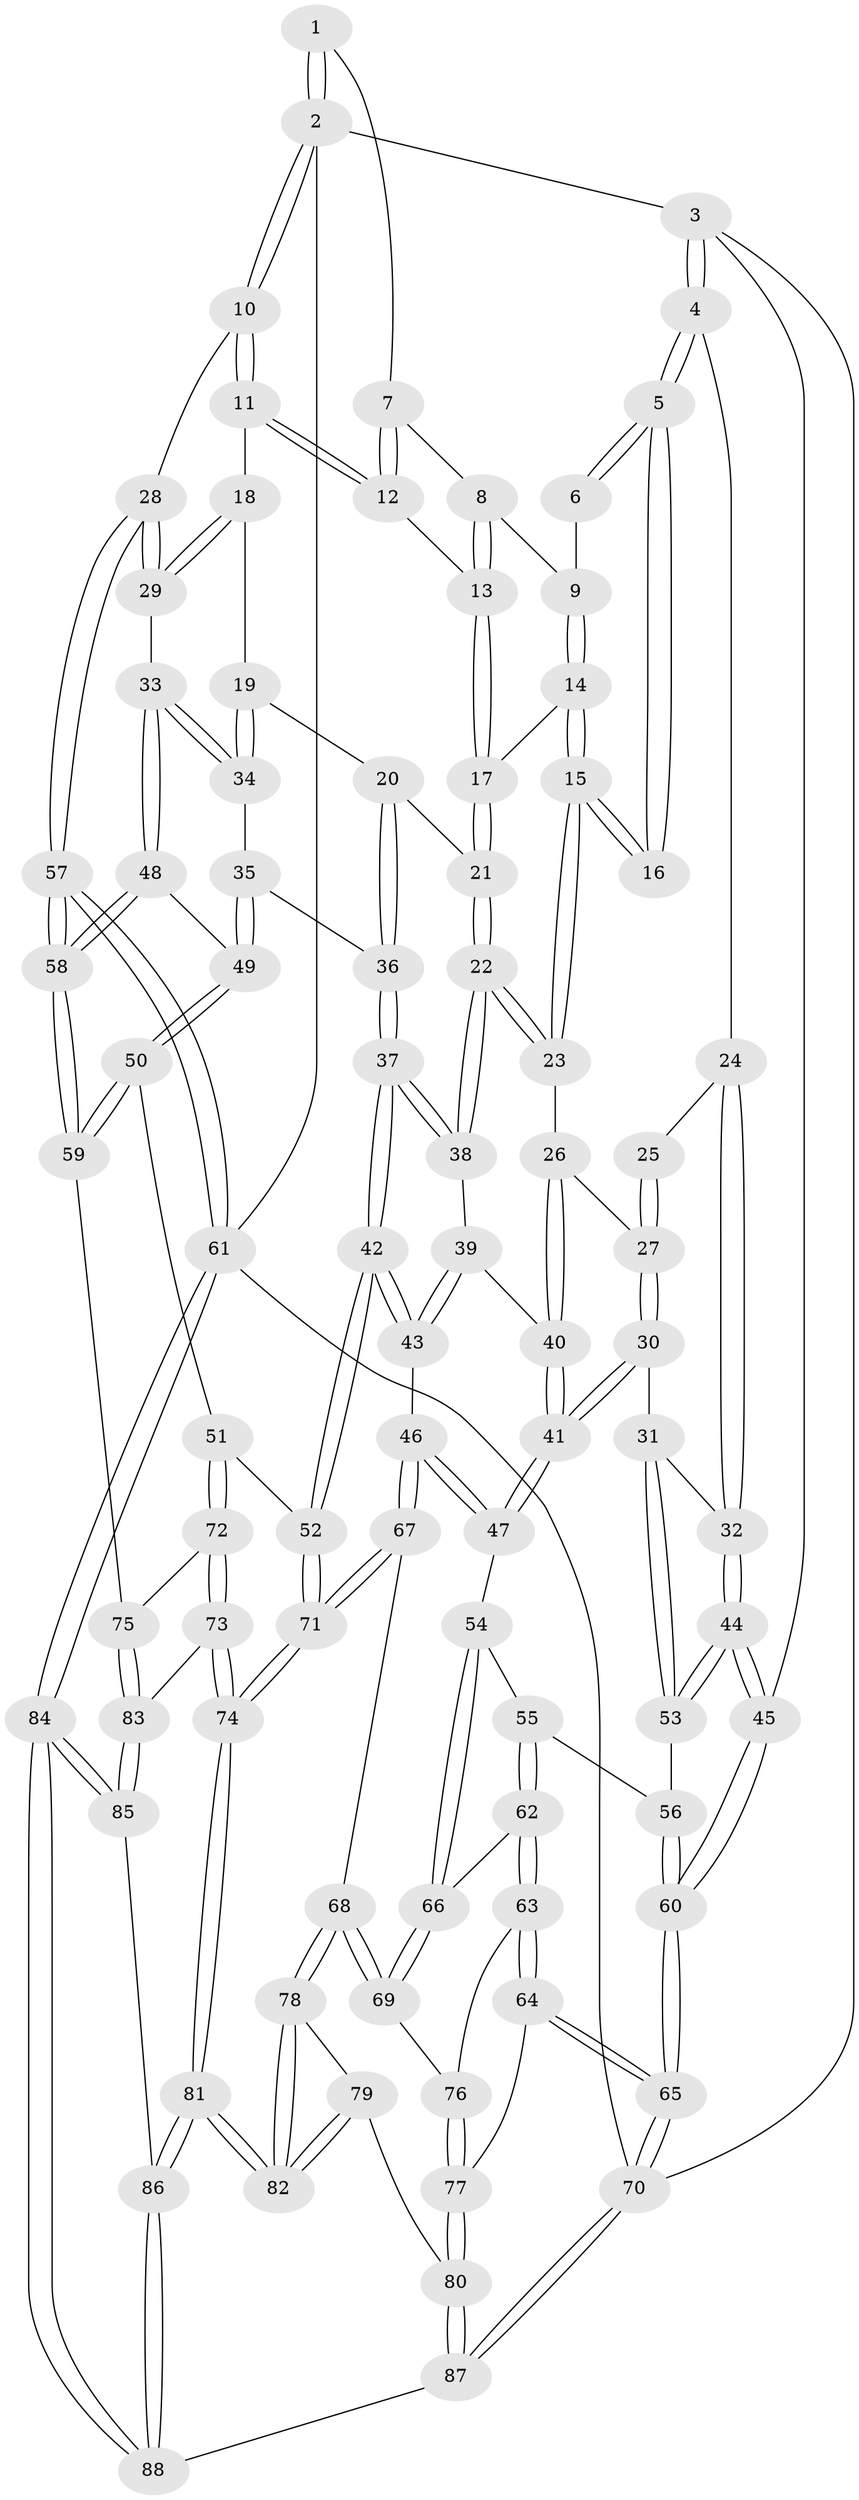 // Generated by graph-tools (version 1.1) at 2025/01/03/09/25 05:01:21]
// undirected, 88 vertices, 217 edges
graph export_dot {
graph [start="1"]
  node [color=gray90,style=filled];
  1 [pos="+0.7163307846670199+0"];
  2 [pos="+1+0"];
  3 [pos="+0+0"];
  4 [pos="+0+0"];
  5 [pos="+0+0"];
  6 [pos="+0.3439988955228453+0"];
  7 [pos="+0.7125545534816132+0"];
  8 [pos="+0.5331658548377796+0.04569133099069249"];
  9 [pos="+0.42984307527888393+0.04431097798100276"];
  10 [pos="+1+0.07311585044954987"];
  11 [pos="+0.8067657202914071+0.15405604184618416"];
  12 [pos="+0.7364665220944737+0.05279655832020164"];
  13 [pos="+0.5947550205664968+0.12312869838353394"];
  14 [pos="+0.4294095563211392+0.04738610557746341"];
  15 [pos="+0.3690265998931444+0.17293194973445225"];
  16 [pos="+0.3467555091851627+0.16231115679172026"];
  17 [pos="+0.5617561926495888+0.16702637199225895"];
  18 [pos="+0.7969846456542102+0.18710606818268066"];
  19 [pos="+0.7758449717609294+0.21222520459127375"];
  20 [pos="+0.5759580158176977+0.26208437357503633"];
  21 [pos="+0.5384744586670951+0.2558040568970856"];
  22 [pos="+0.509325599181958+0.27311285830409127"];
  23 [pos="+0.37967997739910825+0.20743553355649763"];
  24 [pos="+0+0.07692714383926606"];
  25 [pos="+0.1885373523852816+0.19354648786379358"];
  26 [pos="+0.29916364274484825+0.29188042882394183"];
  27 [pos="+0.2644571149477581+0.2992295001841345"];
  28 [pos="+1+0.33029987332995175"];
  29 [pos="+0.9438393547237214+0.39116991122650435"];
  30 [pos="+0.17205218014269863+0.3832080849833718"];
  31 [pos="+0.15669722327393965+0.38589576468150794"];
  32 [pos="+0.11288142489751642+0.3472230564550957"];
  33 [pos="+0.9083919976005226+0.4222083653477895"];
  34 [pos="+0.7572279953902393+0.2951951178526986"];
  35 [pos="+0.7137558282296472+0.39680674728467913"];
  36 [pos="+0.7111156996585514+0.3977580986725787"];
  37 [pos="+0.6406095549056172+0.46626965296373085"];
  38 [pos="+0.5059804320492969+0.2986504067186773"];
  39 [pos="+0.5015014275305947+0.3068075518702996"];
  40 [pos="+0.37248013952871295+0.41413269507251704"];
  41 [pos="+0.3550442174624771+0.5047093148029539"];
  42 [pos="+0.5951210288149319+0.5855533211492463"];
  43 [pos="+0.4978108157563145+0.5774111364343213"];
  44 [pos="+0+0.43890834385851907"];
  45 [pos="+0+0.45531485667140476"];
  46 [pos="+0.45242726889665713+0.5858346702426683"];
  47 [pos="+0.36012245062903603+0.5202082431099285"];
  48 [pos="+0.8838707777740304+0.44999882870756164"];
  49 [pos="+0.8603475670744892+0.4665234750208074"];
  50 [pos="+0.8284889892635775+0.5807951489048044"];
  51 [pos="+0.6121597395290974+0.5990189142082804"];
  52 [pos="+0.6063803144108978+0.5959691683429629"];
  53 [pos="+0.12380080519549928+0.474350263160243"];
  54 [pos="+0.2557344808633754+0.5706100114599696"];
  55 [pos="+0.15217772606564642+0.5429522353996965"];
  56 [pos="+0.124176166219984+0.49980225598933636"];
  57 [pos="+1+0.7395741848808086"];
  58 [pos="+1+0.7379232429800147"];
  59 [pos="+0.9485074746264007+0.7526851334775018"];
  60 [pos="+0+0.7128079118031841"];
  61 [pos="+1+1"];
  62 [pos="+0.11034224986573604+0.6789316464451441"];
  63 [pos="+0.09164835139964946+0.6897258389386319"];
  64 [pos="+0+0.777087681732528"];
  65 [pos="+0+0.7721090674169265"];
  66 [pos="+0.22756084567846133+0.6905632748851914"];
  67 [pos="+0.4154212082092587+0.6706506980006043"];
  68 [pos="+0.31124885876922515+0.7491603372347996"];
  69 [pos="+0.27227228211561616+0.7404424886031548"];
  70 [pos="+0+1"];
  71 [pos="+0.5189073544489521+0.8881910688574728"];
  72 [pos="+0.6790926110067301+0.7201327616161914"];
  73 [pos="+0.6530288333462086+0.8664071099567063"];
  74 [pos="+0.5311493821649123+0.9767899501844373"];
  75 [pos="+0.9218848689957622+0.7732108628165011"];
  76 [pos="+0.2125370839703478+0.7948397525451146"];
  77 [pos="+0.13969209081484144+0.8815677996422463"];
  78 [pos="+0.3301481744078989+0.8185789782253199"];
  79 [pos="+0.22366855850106676+0.9333755456804682"];
  80 [pos="+0.1893914711516048+0.9463798218588487"];
  81 [pos="+0.5306154648513552+0.9781473169294971"];
  82 [pos="+0.4995020276200767+0.9624061051287431"];
  83 [pos="+0.8695286184493388+0.8493329839928221"];
  84 [pos="+0.9936847395046868+1"];
  85 [pos="+0.8651660651760231+0.8876597776754275"];
  86 [pos="+0.5512957715402835+1"];
  87 [pos="+0.17497601126922005+1"];
  88 [pos="+0.550772202673195+1"];
  1 -- 2;
  1 -- 2;
  1 -- 7;
  2 -- 3;
  2 -- 10;
  2 -- 10;
  2 -- 61;
  3 -- 4;
  3 -- 4;
  3 -- 45;
  3 -- 70;
  4 -- 5;
  4 -- 5;
  4 -- 24;
  5 -- 6;
  5 -- 6;
  5 -- 16;
  5 -- 16;
  6 -- 9;
  7 -- 8;
  7 -- 12;
  7 -- 12;
  8 -- 9;
  8 -- 13;
  8 -- 13;
  9 -- 14;
  9 -- 14;
  10 -- 11;
  10 -- 11;
  10 -- 28;
  11 -- 12;
  11 -- 12;
  11 -- 18;
  12 -- 13;
  13 -- 17;
  13 -- 17;
  14 -- 15;
  14 -- 15;
  14 -- 17;
  15 -- 16;
  15 -- 16;
  15 -- 23;
  15 -- 23;
  17 -- 21;
  17 -- 21;
  18 -- 19;
  18 -- 29;
  18 -- 29;
  19 -- 20;
  19 -- 34;
  19 -- 34;
  20 -- 21;
  20 -- 36;
  20 -- 36;
  21 -- 22;
  21 -- 22;
  22 -- 23;
  22 -- 23;
  22 -- 38;
  22 -- 38;
  23 -- 26;
  24 -- 25;
  24 -- 32;
  24 -- 32;
  25 -- 27;
  25 -- 27;
  26 -- 27;
  26 -- 40;
  26 -- 40;
  27 -- 30;
  27 -- 30;
  28 -- 29;
  28 -- 29;
  28 -- 57;
  28 -- 57;
  29 -- 33;
  30 -- 31;
  30 -- 41;
  30 -- 41;
  31 -- 32;
  31 -- 53;
  31 -- 53;
  32 -- 44;
  32 -- 44;
  33 -- 34;
  33 -- 34;
  33 -- 48;
  33 -- 48;
  34 -- 35;
  35 -- 36;
  35 -- 49;
  35 -- 49;
  36 -- 37;
  36 -- 37;
  37 -- 38;
  37 -- 38;
  37 -- 42;
  37 -- 42;
  38 -- 39;
  39 -- 40;
  39 -- 43;
  39 -- 43;
  40 -- 41;
  40 -- 41;
  41 -- 47;
  41 -- 47;
  42 -- 43;
  42 -- 43;
  42 -- 52;
  42 -- 52;
  43 -- 46;
  44 -- 45;
  44 -- 45;
  44 -- 53;
  44 -- 53;
  45 -- 60;
  45 -- 60;
  46 -- 47;
  46 -- 47;
  46 -- 67;
  46 -- 67;
  47 -- 54;
  48 -- 49;
  48 -- 58;
  48 -- 58;
  49 -- 50;
  49 -- 50;
  50 -- 51;
  50 -- 59;
  50 -- 59;
  51 -- 52;
  51 -- 72;
  51 -- 72;
  52 -- 71;
  52 -- 71;
  53 -- 56;
  54 -- 55;
  54 -- 66;
  54 -- 66;
  55 -- 56;
  55 -- 62;
  55 -- 62;
  56 -- 60;
  56 -- 60;
  57 -- 58;
  57 -- 58;
  57 -- 61;
  57 -- 61;
  58 -- 59;
  58 -- 59;
  59 -- 75;
  60 -- 65;
  60 -- 65;
  61 -- 84;
  61 -- 84;
  61 -- 70;
  62 -- 63;
  62 -- 63;
  62 -- 66;
  63 -- 64;
  63 -- 64;
  63 -- 76;
  64 -- 65;
  64 -- 65;
  64 -- 77;
  65 -- 70;
  65 -- 70;
  66 -- 69;
  66 -- 69;
  67 -- 68;
  67 -- 71;
  67 -- 71;
  68 -- 69;
  68 -- 69;
  68 -- 78;
  68 -- 78;
  69 -- 76;
  70 -- 87;
  70 -- 87;
  71 -- 74;
  71 -- 74;
  72 -- 73;
  72 -- 73;
  72 -- 75;
  73 -- 74;
  73 -- 74;
  73 -- 83;
  74 -- 81;
  74 -- 81;
  75 -- 83;
  75 -- 83;
  76 -- 77;
  76 -- 77;
  77 -- 80;
  77 -- 80;
  78 -- 79;
  78 -- 82;
  78 -- 82;
  79 -- 80;
  79 -- 82;
  79 -- 82;
  80 -- 87;
  80 -- 87;
  81 -- 82;
  81 -- 82;
  81 -- 86;
  81 -- 86;
  83 -- 85;
  83 -- 85;
  84 -- 85;
  84 -- 85;
  84 -- 88;
  84 -- 88;
  85 -- 86;
  86 -- 88;
  86 -- 88;
  87 -- 88;
}
